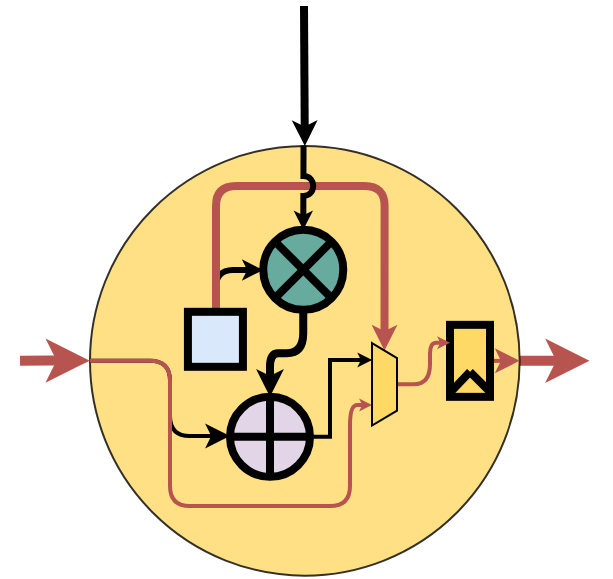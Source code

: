 <mxfile>
    <diagram id="ZW8DmyXS1ia5mdVkoi9m" name="Page-1">
        <mxGraphModel dx="-1388" dy="654" grid="1" gridSize="10" guides="1" tooltips="1" connect="1" arrows="1" fold="1" page="1" pageScale="1" pageWidth="1100" pageHeight="850" math="0" shadow="0">
            <root>
                <mxCell id="0"/>
                <mxCell id="1" parent="0"/>
                <mxCell id="7kRiYmMR5d3m4NVIqVQa-1" style="edgeStyle=orthogonalEdgeStyle;rounded=0;orthogonalLoop=1;jettySize=auto;html=1;fontSize=30;fontColor=#990000;startArrow=none;startFill=0;endArrow=classic;endFill=1;strokeWidth=5;exitX=1;exitY=0.5;exitDx=0;exitDy=0;fillColor=#f8cecc;strokeColor=#b85450;" parent="1" source="7kRiYmMR5d3m4NVIqVQa-2" edge="1">
                    <mxGeometry relative="1" as="geometry">
                        <mxPoint x="2934.74" y="487.41" as="targetPoint"/>
                        <Array as="points">
                            <mxPoint x="2914.74" y="487.41"/>
                            <mxPoint x="2914.74" y="487.41"/>
                        </Array>
                    </mxGeometry>
                </mxCell>
                <mxCell id="7kRiYmMR5d3m4NVIqVQa-2" value="" style="ellipse;whiteSpace=wrap;html=1;aspect=fixed;fontSize=30;strokeColor=#000000;fillColor=#FFD966;opacity=80;" parent="1" vertex="1">
                    <mxGeometry x="2685" y="380" width="214.83" height="214.83" as="geometry"/>
                </mxCell>
                <mxCell id="7kRiYmMR5d3m4NVIqVQa-3" value="" style="ellipse;whiteSpace=wrap;html=1;aspect=fixed;fillColor=#67AB9F;strokeWidth=4;strokeColor=#000000;" parent="1" vertex="1">
                    <mxGeometry x="2771.63" y="421.91" width="40" height="40" as="geometry"/>
                </mxCell>
                <mxCell id="7kRiYmMR5d3m4NVIqVQa-4" value="" style="endArrow=none;html=1;rounded=0;strokeColor=#000000;strokeWidth=4;exitX=0;exitY=0;exitDx=0;exitDy=0;entryX=1;entryY=1;entryDx=0;entryDy=0;" parent="1" source="7kRiYmMR5d3m4NVIqVQa-3" target="7kRiYmMR5d3m4NVIqVQa-3" edge="1">
                    <mxGeometry width="50" height="50" relative="1" as="geometry">
                        <mxPoint x="2787.41" y="453.66" as="sourcePoint"/>
                        <mxPoint x="2812.41" y="422.41" as="targetPoint"/>
                    </mxGeometry>
                </mxCell>
                <mxCell id="7kRiYmMR5d3m4NVIqVQa-5" value="" style="endArrow=none;html=1;rounded=0;strokeColor=#000000;strokeWidth=4;exitX=0;exitY=1;exitDx=0;exitDy=0;entryX=1;entryY=0;entryDx=0;entryDy=0;" parent="1" source="7kRiYmMR5d3m4NVIqVQa-3" target="7kRiYmMR5d3m4NVIqVQa-3" edge="1">
                    <mxGeometry width="50" height="50" relative="1" as="geometry">
                        <mxPoint x="2743.268" y="398.482" as="sourcePoint"/>
                        <mxPoint x="2771.721" y="433.623" as="targetPoint"/>
                    </mxGeometry>
                </mxCell>
                <mxCell id="7kRiYmMR5d3m4NVIqVQa-6" style="edgeStyle=orthogonalEdgeStyle;jumpStyle=none;jumpSize=6;orthogonalLoop=1;jettySize=auto;html=1;entryX=0;entryY=0.5;entryDx=0;entryDy=0;startArrow=none;startFill=0;endArrow=classic;endFill=1;startSize=1;endSize=1;strokeColor=#000000;strokeWidth=3;rounded=1;exitX=0.5;exitY=0;exitDx=0;exitDy=0;" parent="1" source="7kRiYmMR5d3m4NVIqVQa-24" target="7kRiYmMR5d3m4NVIqVQa-3" edge="1">
                    <mxGeometry relative="1" as="geometry">
                        <Array as="points">
                            <mxPoint x="2748" y="442"/>
                            <mxPoint x="2772" y="442"/>
                        </Array>
                    </mxGeometry>
                </mxCell>
                <mxCell id="7kRiYmMR5d3m4NVIqVQa-7" value="" style="ellipse;whiteSpace=wrap;html=1;aspect=fixed;fillColor=#e1d5e7;strokeColor=#000000;strokeWidth=4;" parent="1" vertex="1">
                    <mxGeometry x="2755.0" y="505.42" width="40" height="40" as="geometry"/>
                </mxCell>
                <mxCell id="7kRiYmMR5d3m4NVIqVQa-8" value="" style="endArrow=none;html=1;rounded=0;strokeColor=#000000;entryX=0.5;entryY=0;entryDx=0;entryDy=0;exitX=0.5;exitY=1;exitDx=0;exitDy=0;strokeWidth=4;" parent="1" source="7kRiYmMR5d3m4NVIqVQa-7" target="7kRiYmMR5d3m4NVIqVQa-7" edge="1">
                    <mxGeometry width="50" height="50" relative="1" as="geometry">
                        <mxPoint x="2782.41" y="468.41" as="sourcePoint"/>
                        <mxPoint x="2832.41" y="418.41" as="targetPoint"/>
                    </mxGeometry>
                </mxCell>
                <mxCell id="7kRiYmMR5d3m4NVIqVQa-9" style="edgeStyle=orthogonalEdgeStyle;rounded=1;jumpStyle=none;jumpSize=6;orthogonalLoop=1;jettySize=auto;html=1;entryX=0.5;entryY=0;entryDx=0;entryDy=0;startArrow=none;startFill=0;endArrow=classic;endFill=1;startSize=1;endSize=1;strokeColor=#000000;strokeWidth=4;" parent="1" source="7kRiYmMR5d3m4NVIqVQa-3" target="7kRiYmMR5d3m4NVIqVQa-7" edge="1">
                    <mxGeometry relative="1" as="geometry"/>
                </mxCell>
                <mxCell id="7kRiYmMR5d3m4NVIqVQa-10" value="" style="endArrow=none;html=1;rounded=0;strokeColor=#000000;entryX=0;entryY=0.5;entryDx=0;entryDy=0;exitX=1;exitY=0.5;exitDx=0;exitDy=0;strokeWidth=4;" parent="1" source="7kRiYmMR5d3m4NVIqVQa-7" target="7kRiYmMR5d3m4NVIqVQa-7" edge="1">
                    <mxGeometry width="50" height="50" relative="1" as="geometry">
                        <mxPoint x="2832.41" y="368.41" as="sourcePoint"/>
                        <mxPoint x="2832.41" y="308.41" as="targetPoint"/>
                    </mxGeometry>
                </mxCell>
                <mxCell id="7kRiYmMR5d3m4NVIqVQa-11" style="edgeStyle=orthogonalEdgeStyle;rounded=1;orthogonalLoop=1;jettySize=auto;html=1;exitX=1;exitY=0.5;exitDx=0;exitDy=0;entryX=1;entryY=0.5;entryDx=0;entryDy=0;fontSize=30;fontColor=#990000;startArrow=none;startFill=0;endArrow=classic;endFill=1;strokeWidth=2;fillColor=#f8cecc;strokeColor=#b85450;" parent="1" source="7kRiYmMR5d3m4NVIqVQa-12" target="7kRiYmMR5d3m4NVIqVQa-2" edge="1">
                    <mxGeometry relative="1" as="geometry">
                        <Array as="points"/>
                    </mxGeometry>
                </mxCell>
                <mxCell id="7kRiYmMR5d3m4NVIqVQa-12" value="" style="rounded=0;whiteSpace=wrap;html=1;glass=0;strokeColor=#000000;strokeWidth=4;fillColor=#FFD966;" parent="1" vertex="1">
                    <mxGeometry x="2865.0" y="469.42" width="20" height="36" as="geometry"/>
                </mxCell>
                <mxCell id="7kRiYmMR5d3m4NVIqVQa-13" value="" style="endArrow=none;html=1;rounded=0;startSize=1;endSize=1;strokeColor=#000000;strokeWidth=4;jumpStyle=none;jumpSize=6;" parent="1" edge="1">
                    <mxGeometry width="50" height="50" relative="1" as="geometry">
                        <mxPoint x="2865.0" y="503.42" as="sourcePoint"/>
                        <mxPoint x="2875.0" y="492.92" as="targetPoint"/>
                    </mxGeometry>
                </mxCell>
                <mxCell id="7kRiYmMR5d3m4NVIqVQa-14" value="" style="endArrow=none;html=1;rounded=0;startSize=1;endSize=1;strokeColor=#000000;strokeWidth=4;jumpStyle=none;jumpSize=6;" parent="1" edge="1">
                    <mxGeometry width="50" height="50" relative="1" as="geometry">
                        <mxPoint x="2875.0" y="492.92" as="sourcePoint"/>
                        <mxPoint x="2885.0" y="502.92" as="targetPoint"/>
                    </mxGeometry>
                </mxCell>
                <mxCell id="7kRiYmMR5d3m4NVIqVQa-15" style="edgeStyle=orthogonalEdgeStyle;rounded=0;jumpStyle=none;jumpSize=6;orthogonalLoop=1;jettySize=auto;html=1;entryX=0.214;entryY=0.991;entryDx=0;entryDy=0;startArrow=none;startFill=0;endArrow=classic;endFill=1;startSize=1;endSize=1;strokeColor=#000000;strokeWidth=2;entryPerimeter=0;" parent="1" source="7kRiYmMR5d3m4NVIqVQa-7" target="7kRiYmMR5d3m4NVIqVQa-20" edge="1">
                    <mxGeometry relative="1" as="geometry">
                        <Array as="points">
                            <mxPoint x="2805" y="525"/>
                            <mxPoint x="2805" y="487"/>
                            <mxPoint x="2826" y="487"/>
                        </Array>
                    </mxGeometry>
                </mxCell>
                <mxCell id="7kRiYmMR5d3m4NVIqVQa-16" style="rounded=1;orthogonalLoop=1;jettySize=auto;html=1;exitX=0;exitY=0.5;exitDx=0;exitDy=0;entryX=0;entryY=0.5;entryDx=0;entryDy=0;fontSize=30;fontColor=#990000;startArrow=none;startFill=0;endArrow=classic;endFill=1;strokeWidth=2;edgeStyle=orthogonalEdgeStyle;" parent="1" source="7kRiYmMR5d3m4NVIqVQa-2" target="7kRiYmMR5d3m4NVIqVQa-7" edge="1">
                    <mxGeometry relative="1" as="geometry">
                        <Array as="points">
                            <mxPoint x="2725" y="487"/>
                            <mxPoint x="2725" y="525"/>
                            <mxPoint x="2755" y="525"/>
                        </Array>
                    </mxGeometry>
                </mxCell>
                <mxCell id="7kRiYmMR5d3m4NVIqVQa-17" style="edgeStyle=orthogonalEdgeStyle;orthogonalLoop=1;jettySize=auto;html=1;entryX=0;entryY=0.25;entryDx=0;entryDy=0;fontSize=12;fontColor=#000000;strokeWidth=2;endSize=0;rounded=1;fillColor=#f8cecc;strokeColor=#b85450;" parent="1" source="7kRiYmMR5d3m4NVIqVQa-20" target="7kRiYmMR5d3m4NVIqVQa-12" edge="1">
                    <mxGeometry relative="1" as="geometry">
                        <Array as="points">
                            <mxPoint x="2855" y="499"/>
                            <mxPoint x="2855" y="478"/>
                        </Array>
                    </mxGeometry>
                </mxCell>
                <mxCell id="7kRiYmMR5d3m4NVIqVQa-18" style="edgeStyle=orthogonalEdgeStyle;orthogonalLoop=1;jettySize=auto;html=1;exitX=0.75;exitY=1;exitDx=0;exitDy=0;fontSize=12;fontColor=#000000;endSize=0;strokeWidth=2;startArrow=classic;startFill=1;endArrow=none;endFill=0;startSize=0;rounded=1;fillColor=#f8cecc;strokeColor=#b85450;" parent="1" source="7kRiYmMR5d3m4NVIqVQa-20" edge="1">
                    <mxGeometry relative="1" as="geometry">
                        <mxPoint x="2725" y="510" as="targetPoint"/>
                        <Array as="points">
                            <mxPoint x="2815" y="510"/>
                            <mxPoint x="2815" y="560"/>
                            <mxPoint x="2725" y="560"/>
                        </Array>
                    </mxGeometry>
                </mxCell>
                <mxCell id="7kRiYmMR5d3m4NVIqVQa-19" style="edgeStyle=orthogonalEdgeStyle;rounded=1;orthogonalLoop=1;jettySize=auto;html=1;exitX=0;exitY=0.5;exitDx=0;exitDy=0;entryX=0.499;entryY=0.049;entryDx=0;entryDy=0;entryPerimeter=0;fontSize=12;fontColor=#000000;startArrow=classic;startFill=1;endArrow=none;endFill=0;startSize=0;endSize=0;strokeWidth=4;fillColor=#f8cecc;strokeColor=#b85450;" parent="1" edge="1">
                    <mxGeometry relative="1" as="geometry">
                        <mxPoint x="2832.255" y="482.295" as="sourcePoint"/>
                        <mxPoint x="2747.682" y="464.257" as="targetPoint"/>
                        <Array as="points">
                            <mxPoint x="2832" y="400"/>
                            <mxPoint x="2748" y="400"/>
                            <mxPoint x="2748" y="464"/>
                        </Array>
                    </mxGeometry>
                </mxCell>
                <mxCell id="7kRiYmMR5d3m4NVIqVQa-20" value="" style="shape=trapezoid;perimeter=trapezoidPerimeter;whiteSpace=wrap;html=1;fixedSize=1;fontSize=12;fontColor=#000000;strokeWidth=1;fillColor=#FFD966;rotation=90;size=7.5;" parent="1" vertex="1">
                    <mxGeometry x="2811.63" y="492.92" width="41.25" height="12.5" as="geometry"/>
                </mxCell>
                <mxCell id="7kRiYmMR5d3m4NVIqVQa-21" value="" style="endArrow=classic;html=1;rounded=1;fontSize=12;fontColor=#000000;startSize=0;endSize=0;strokeWidth=4;entryX=0.5;entryY=0;entryDx=0;entryDy=0;" parent="1" target="7kRiYmMR5d3m4NVIqVQa-2" edge="1">
                    <mxGeometry width="50" height="50" relative="1" as="geometry">
                        <mxPoint x="2792" y="310" as="sourcePoint"/>
                        <mxPoint x="2785" y="300" as="targetPoint"/>
                    </mxGeometry>
                </mxCell>
                <mxCell id="7kRiYmMR5d3m4NVIqVQa-22" value="" style="endArrow=classic;html=1;rounded=1;fontSize=12;fontColor=#000000;startSize=0;endSize=0;strokeWidth=3;entryX=0.5;entryY=0;entryDx=0;entryDy=0;exitX=0.497;exitY=-0.001;exitDx=0;exitDy=0;exitPerimeter=0;jumpStyle=arc;" parent="1" source="7kRiYmMR5d3m4NVIqVQa-2" target="7kRiYmMR5d3m4NVIqVQa-3" edge="1">
                    <mxGeometry width="50" height="50" relative="1" as="geometry">
                        <mxPoint x="2802" y="320" as="sourcePoint"/>
                        <mxPoint x="2802.415" y="390.0" as="targetPoint"/>
                    </mxGeometry>
                </mxCell>
                <mxCell id="7kRiYmMR5d3m4NVIqVQa-23" style="rounded=1;orthogonalLoop=1;jettySize=auto;html=1;exitX=0;exitY=0.5;exitDx=0;exitDy=0;fontSize=30;fontColor=#990000;startArrow=none;startFill=0;endArrow=none;endFill=0;strokeWidth=2;edgeStyle=orthogonalEdgeStyle;fillColor=#f8cecc;strokeColor=#b85450;" parent="1" edge="1">
                    <mxGeometry relative="1" as="geometry">
                        <Array as="points">
                            <mxPoint x="2725" y="487.22"/>
                            <mxPoint x="2725" y="525.22"/>
                        </Array>
                        <mxPoint x="2685" y="487.405" as="sourcePoint"/>
                        <mxPoint x="2725" y="537.22" as="targetPoint"/>
                    </mxGeometry>
                </mxCell>
                <mxCell id="7kRiYmMR5d3m4NVIqVQa-24" value="" style="whiteSpace=wrap;html=1;aspect=fixed;fillColor=#dae8fc;strokeColor=#000000;strokeWidth=4;" parent="1" vertex="1">
                    <mxGeometry x="2733.96" y="462.91" width="27.5" height="27.5" as="geometry"/>
                </mxCell>
                <mxCell id="7kRiYmMR5d3m4NVIqVQa-25" style="edgeStyle=orthogonalEdgeStyle;rounded=0;orthogonalLoop=1;jettySize=auto;html=1;fontSize=30;fontColor=#990000;startArrow=none;startFill=0;endArrow=classic;endFill=1;strokeWidth=5;exitX=1;exitY=0.5;exitDx=0;exitDy=0;fillColor=#f8cecc;strokeColor=#b85450;" parent="1" edge="1">
                    <mxGeometry relative="1" as="geometry">
                        <mxPoint x="2684.91" y="487.32" as="targetPoint"/>
                        <Array as="points">
                            <mxPoint x="2664.91" y="487.32"/>
                            <mxPoint x="2664.91" y="487.32"/>
                        </Array>
                        <mxPoint x="2650.0" y="487.325" as="sourcePoint"/>
                    </mxGeometry>
                </mxCell>
            </root>
        </mxGraphModel>
    </diagram>
</mxfile>
